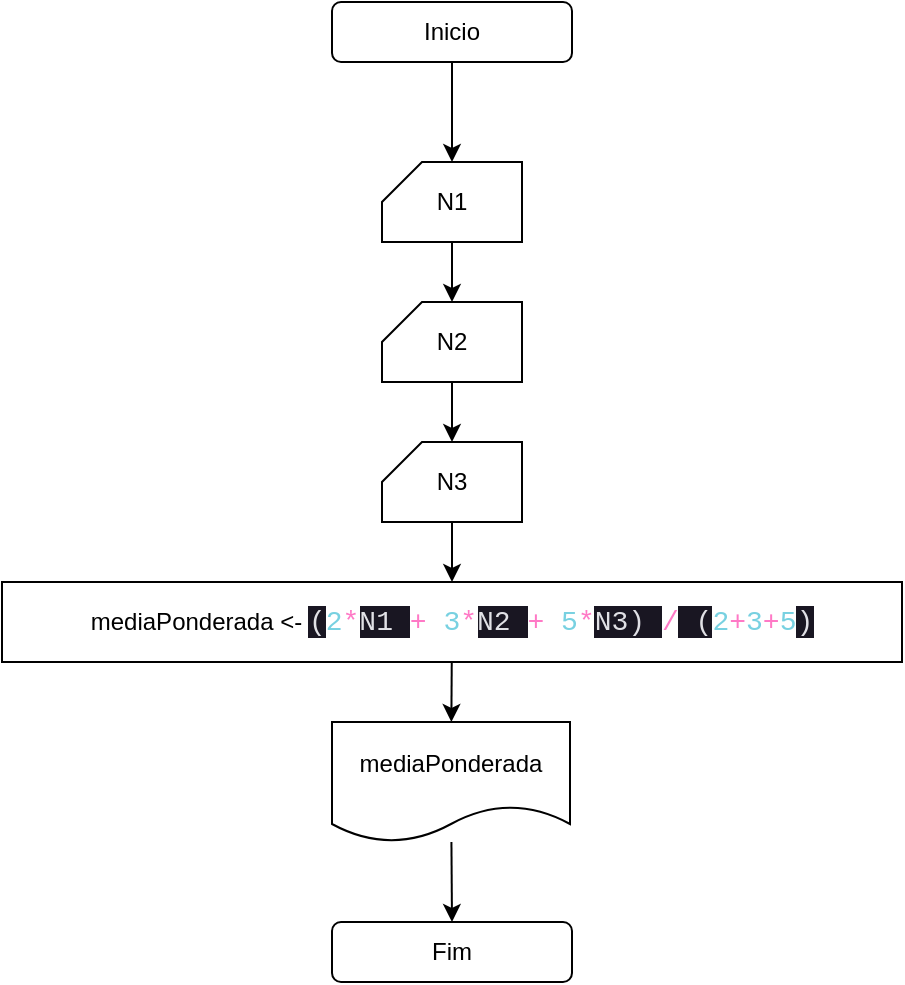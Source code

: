 <mxfile>
    <diagram id="16GzAM_qp4BJOlTl2Fo9" name="Página-1">
        <mxGraphModel dx="1127" dy="792" grid="1" gridSize="10" guides="1" tooltips="1" connect="1" arrows="1" fold="1" page="1" pageScale="1" pageWidth="827" pageHeight="1169" math="0" shadow="0">
            <root>
                <mxCell id="0"/>
                <mxCell id="1" parent="0"/>
                <mxCell id="2" style="edgeStyle=none;html=1;entryX=0.5;entryY=0;entryDx=0;entryDy=0;entryPerimeter=0;" edge="1" parent="1" source="3" target="5">
                    <mxGeometry relative="1" as="geometry"/>
                </mxCell>
                <mxCell id="3" value="Inicio" style="rounded=1;whiteSpace=wrap;html=1;" vertex="1" parent="1">
                    <mxGeometry x="354" y="60" width="120" height="30" as="geometry"/>
                </mxCell>
                <mxCell id="4" style="edgeStyle=none;html=1;" edge="1" parent="1" source="5" target="12">
                    <mxGeometry relative="1" as="geometry"/>
                </mxCell>
                <mxCell id="5" value="N1" style="shape=card;whiteSpace=wrap;html=1;size=20;" vertex="1" parent="1">
                    <mxGeometry x="379" y="140" width="70" height="40" as="geometry"/>
                </mxCell>
                <mxCell id="6" style="edgeStyle=none;html=1;" edge="1" parent="1" source="7" target="9">
                    <mxGeometry relative="1" as="geometry"/>
                </mxCell>
                <mxCell id="7" value="mediaPonderada &amp;lt;-&amp;nbsp;&lt;span style=&quot;background-color: rgb(25, 22, 34); color: rgb(225, 225, 230); font-family: Consolas, &amp;quot;Courier New&amp;quot;, monospace; font-size: 14px;&quot;&gt;(&lt;/span&gt;&lt;span style=&quot;font-family: Consolas, &amp;quot;Courier New&amp;quot;, monospace; font-size: 14px; color: rgb(120, 209, 225);&quot;&gt;2&lt;/span&gt;&lt;span style=&quot;font-family: Consolas, &amp;quot;Courier New&amp;quot;, monospace; font-size: 14px; color: rgb(255, 121, 198);&quot;&gt;*&lt;/span&gt;&lt;span style=&quot;background-color: rgb(25, 22, 34); color: rgb(225, 225, 230); font-family: Consolas, &amp;quot;Courier New&amp;quot;, monospace; font-size: 14px;&quot;&gt;N1&amp;nbsp;&lt;/span&gt;&lt;span style=&quot;font-family: Consolas, &amp;quot;Courier New&amp;quot;, monospace; font-size: 14px; color: rgb(255, 121, 198);&quot;&gt;+&amp;nbsp;&lt;/span&gt;&lt;span style=&quot;font-family: Consolas, &amp;quot;Courier New&amp;quot;, monospace; font-size: 14px; color: rgb(120, 209, 225);&quot;&gt;3&lt;/span&gt;&lt;span style=&quot;font-family: Consolas, &amp;quot;Courier New&amp;quot;, monospace; font-size: 14px; color: rgb(255, 121, 198);&quot;&gt;*&lt;/span&gt;&lt;span style=&quot;background-color: rgb(25, 22, 34); color: rgb(225, 225, 230); font-family: Consolas, &amp;quot;Courier New&amp;quot;, monospace; font-size: 14px;&quot;&gt;N2&amp;nbsp;&lt;/span&gt;&lt;span style=&quot;font-family: Consolas, &amp;quot;Courier New&amp;quot;, monospace; font-size: 14px; color: rgb(255, 121, 198);&quot;&gt;+&amp;nbsp;&lt;/span&gt;&lt;span style=&quot;font-family: Consolas, &amp;quot;Courier New&amp;quot;, monospace; font-size: 14px; color: rgb(120, 209, 225);&quot;&gt;5&lt;/span&gt;&lt;span style=&quot;font-family: Consolas, &amp;quot;Courier New&amp;quot;, monospace; font-size: 14px; color: rgb(255, 121, 198);&quot;&gt;*&lt;/span&gt;&lt;span style=&quot;background-color: rgb(25, 22, 34); color: rgb(225, 225, 230); font-family: Consolas, &amp;quot;Courier New&amp;quot;, monospace; font-size: 14px;&quot;&gt;N3) &lt;/span&gt;&lt;span style=&quot;font-family: Consolas, &amp;quot;Courier New&amp;quot;, monospace; font-size: 14px; color: rgb(255, 121, 198);&quot;&gt;/&lt;/span&gt;&lt;span style=&quot;background-color: rgb(25, 22, 34); color: rgb(225, 225, 230); font-family: Consolas, &amp;quot;Courier New&amp;quot;, monospace; font-size: 14px;&quot;&gt; (&lt;/span&gt;&lt;span style=&quot;font-family: Consolas, &amp;quot;Courier New&amp;quot;, monospace; font-size: 14px; color: rgb(120, 209, 225);&quot;&gt;2&lt;/span&gt;&lt;span style=&quot;font-family: Consolas, &amp;quot;Courier New&amp;quot;, monospace; font-size: 14px; color: rgb(255, 121, 198);&quot;&gt;+&lt;/span&gt;&lt;span style=&quot;font-family: Consolas, &amp;quot;Courier New&amp;quot;, monospace; font-size: 14px; color: rgb(120, 209, 225);&quot;&gt;3&lt;/span&gt;&lt;span style=&quot;font-family: Consolas, &amp;quot;Courier New&amp;quot;, monospace; font-size: 14px; color: rgb(255, 121, 198);&quot;&gt;+&lt;/span&gt;&lt;span style=&quot;font-family: Consolas, &amp;quot;Courier New&amp;quot;, monospace; font-size: 14px; color: rgb(120, 209, 225);&quot;&gt;5&lt;/span&gt;&lt;span style=&quot;background-color: rgb(25, 22, 34); color: rgb(225, 225, 230); font-family: Consolas, &amp;quot;Courier New&amp;quot;, monospace; font-size: 14px;&quot;&gt;)&lt;/span&gt;" style="rounded=0;whiteSpace=wrap;html=1;" vertex="1" parent="1">
                    <mxGeometry x="189" y="350" width="450" height="40" as="geometry"/>
                </mxCell>
                <mxCell id="8" style="edgeStyle=none;html=1;entryX=0.5;entryY=0;entryDx=0;entryDy=0;" edge="1" parent="1" source="9" target="10">
                    <mxGeometry relative="1" as="geometry"/>
                </mxCell>
                <mxCell id="9" value="mediaPonderada" style="shape=document;whiteSpace=wrap;html=1;boundedLbl=1;" vertex="1" parent="1">
                    <mxGeometry x="354" y="420" width="119" height="60" as="geometry"/>
                </mxCell>
                <mxCell id="10" value="Fim" style="rounded=1;whiteSpace=wrap;html=1;" vertex="1" parent="1">
                    <mxGeometry x="354" y="520" width="120" height="30" as="geometry"/>
                </mxCell>
                <mxCell id="14" style="edgeStyle=none;html=1;entryX=0.5;entryY=0;entryDx=0;entryDy=0;entryPerimeter=0;" edge="1" parent="1" source="12" target="13">
                    <mxGeometry relative="1" as="geometry"/>
                </mxCell>
                <mxCell id="12" value="N2" style="shape=card;whiteSpace=wrap;html=1;size=20;" vertex="1" parent="1">
                    <mxGeometry x="379" y="210" width="70" height="40" as="geometry"/>
                </mxCell>
                <mxCell id="15" style="edgeStyle=none;html=1;entryX=0.5;entryY=0;entryDx=0;entryDy=0;" edge="1" parent="1" source="13" target="7">
                    <mxGeometry relative="1" as="geometry"/>
                </mxCell>
                <mxCell id="13" value="N3" style="shape=card;whiteSpace=wrap;html=1;size=20;" vertex="1" parent="1">
                    <mxGeometry x="379" y="280" width="70" height="40" as="geometry"/>
                </mxCell>
            </root>
        </mxGraphModel>
    </diagram>
</mxfile>